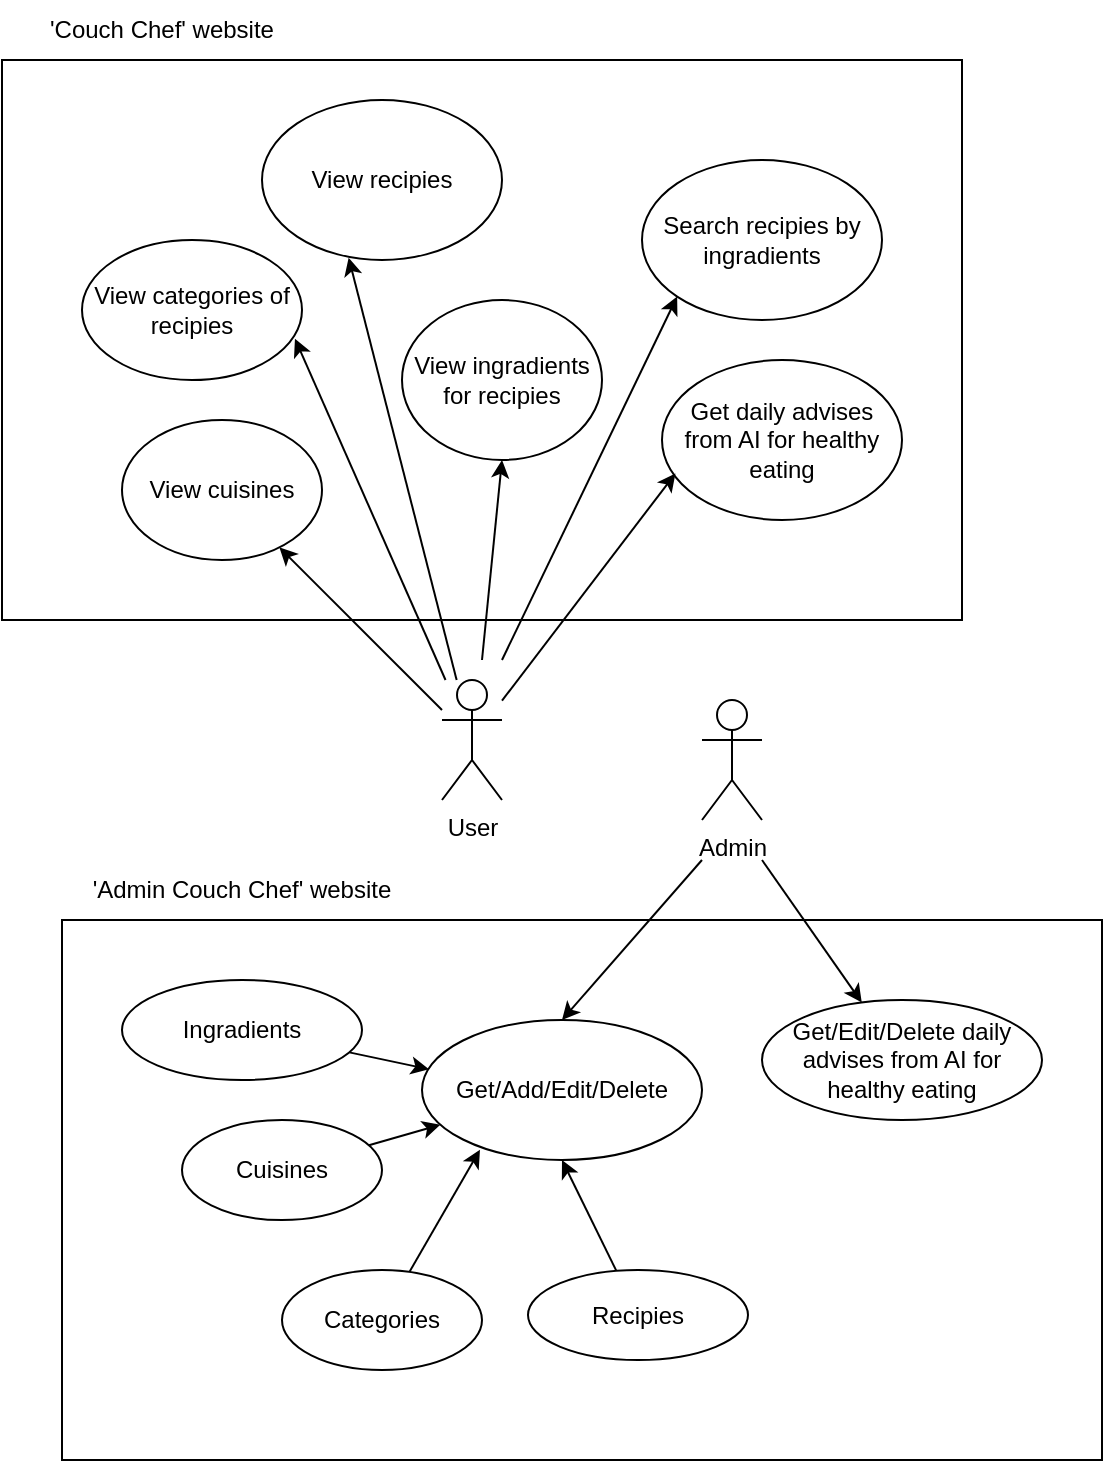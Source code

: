 <mxfile version="26.2.12">
  <diagram name="Сторінка-1" id="XuYEo6VHBPti1Z79K7P3">
    <mxGraphModel dx="780" dy="402" grid="1" gridSize="10" guides="1" tooltips="1" connect="1" arrows="1" fold="1" page="1" pageScale="1" pageWidth="827" pageHeight="1169" math="0" shadow="0">
      <root>
        <mxCell id="0" />
        <mxCell id="1" parent="0" />
        <mxCell id="fJNCk9A5ef_T6f4IatNx-38" value="" style="rounded=0;whiteSpace=wrap;html=1;" vertex="1" parent="1">
          <mxGeometry x="180" y="490" width="520" height="270" as="geometry" />
        </mxCell>
        <mxCell id="fJNCk9A5ef_T6f4IatNx-18" value="" style="rounded=0;whiteSpace=wrap;html=1;" vertex="1" parent="1">
          <mxGeometry x="150" y="60" width="480" height="280" as="geometry" />
        </mxCell>
        <mxCell id="fJNCk9A5ef_T6f4IatNx-16" style="rounded=0;orthogonalLoop=1;jettySize=auto;html=1;" edge="1" parent="1" source="fJNCk9A5ef_T6f4IatNx-1" target="fJNCk9A5ef_T6f4IatNx-4">
          <mxGeometry relative="1" as="geometry" />
        </mxCell>
        <mxCell id="fJNCk9A5ef_T6f4IatNx-1" value="User" style="shape=umlActor;verticalLabelPosition=bottom;verticalAlign=top;html=1;outlineConnect=0;" vertex="1" parent="1">
          <mxGeometry x="370" y="370" width="30" height="60" as="geometry" />
        </mxCell>
        <mxCell id="fJNCk9A5ef_T6f4IatNx-4" value="View cuisines" style="ellipse;whiteSpace=wrap;html=1;" vertex="1" parent="1">
          <mxGeometry x="210" y="240" width="100" height="70" as="geometry" />
        </mxCell>
        <mxCell id="fJNCk9A5ef_T6f4IatNx-6" value="View ingradients for recipies" style="ellipse;whiteSpace=wrap;html=1;" vertex="1" parent="1">
          <mxGeometry x="350" y="180" width="100" height="80" as="geometry" />
        </mxCell>
        <mxCell id="fJNCk9A5ef_T6f4IatNx-7" value="View categories of recipies" style="ellipse;whiteSpace=wrap;html=1;" vertex="1" parent="1">
          <mxGeometry x="190" y="150" width="110" height="70" as="geometry" />
        </mxCell>
        <mxCell id="fJNCk9A5ef_T6f4IatNx-8" value="Get daily advises from AI for healthy eating" style="ellipse;whiteSpace=wrap;html=1;" vertex="1" parent="1">
          <mxGeometry x="480" y="210" width="120" height="80" as="geometry" />
        </mxCell>
        <mxCell id="fJNCk9A5ef_T6f4IatNx-9" value="Search recipies by ingradients" style="ellipse;whiteSpace=wrap;html=1;" vertex="1" parent="1">
          <mxGeometry x="470" y="110" width="120" height="80" as="geometry" />
        </mxCell>
        <mxCell id="fJNCk9A5ef_T6f4IatNx-10" value="View recipies" style="ellipse;whiteSpace=wrap;html=1;" vertex="1" parent="1">
          <mxGeometry x="280" y="80" width="120" height="80" as="geometry" />
        </mxCell>
        <mxCell id="fJNCk9A5ef_T6f4IatNx-11" value="" style="endArrow=classic;html=1;rounded=0;entryX=0.5;entryY=1;entryDx=0;entryDy=0;" edge="1" parent="1" target="fJNCk9A5ef_T6f4IatNx-6">
          <mxGeometry width="50" height="50" relative="1" as="geometry">
            <mxPoint x="390" y="360" as="sourcePoint" />
            <mxPoint x="490" y="190" as="targetPoint" />
          </mxGeometry>
        </mxCell>
        <mxCell id="fJNCk9A5ef_T6f4IatNx-12" value="" style="endArrow=classic;html=1;rounded=0;entryX=0;entryY=1;entryDx=0;entryDy=0;" edge="1" parent="1" target="fJNCk9A5ef_T6f4IatNx-9">
          <mxGeometry width="50" height="50" relative="1" as="geometry">
            <mxPoint x="400" y="360" as="sourcePoint" />
            <mxPoint x="492" y="172" as="targetPoint" />
          </mxGeometry>
        </mxCell>
        <mxCell id="fJNCk9A5ef_T6f4IatNx-13" value="" style="endArrow=classic;html=1;rounded=0;entryX=0.056;entryY=0.709;entryDx=0;entryDy=0;entryPerimeter=0;" edge="1" parent="1" source="fJNCk9A5ef_T6f4IatNx-1" target="fJNCk9A5ef_T6f4IatNx-8">
          <mxGeometry width="50" height="50" relative="1" as="geometry">
            <mxPoint x="410" y="230" as="sourcePoint" />
            <mxPoint x="502" y="182" as="targetPoint" />
          </mxGeometry>
        </mxCell>
        <mxCell id="fJNCk9A5ef_T6f4IatNx-14" style="rounded=0;orthogonalLoop=1;jettySize=auto;html=1;entryX=0.361;entryY=0.986;entryDx=0;entryDy=0;entryPerimeter=0;" edge="1" parent="1" source="fJNCk9A5ef_T6f4IatNx-1" target="fJNCk9A5ef_T6f4IatNx-10">
          <mxGeometry relative="1" as="geometry">
            <mxPoint x="380" y="180" as="sourcePoint" />
          </mxGeometry>
        </mxCell>
        <mxCell id="fJNCk9A5ef_T6f4IatNx-15" style="rounded=0;orthogonalLoop=1;jettySize=auto;html=1;entryX=0.968;entryY=0.705;entryDx=0;entryDy=0;entryPerimeter=0;" edge="1" parent="1" source="fJNCk9A5ef_T6f4IatNx-1" target="fJNCk9A5ef_T6f4IatNx-7">
          <mxGeometry relative="1" as="geometry">
            <mxPoint x="360" y="210" as="sourcePoint" />
          </mxGeometry>
        </mxCell>
        <mxCell id="fJNCk9A5ef_T6f4IatNx-19" value="&#39;Couch Chef&#39; website" style="text;html=1;align=center;verticalAlign=middle;whiteSpace=wrap;rounded=0;" vertex="1" parent="1">
          <mxGeometry x="170" y="30" width="120" height="30" as="geometry" />
        </mxCell>
        <mxCell id="fJNCk9A5ef_T6f4IatNx-32" style="rounded=0;orthogonalLoop=1;jettySize=auto;html=1;" edge="1" parent="1" target="fJNCk9A5ef_T6f4IatNx-31">
          <mxGeometry relative="1" as="geometry">
            <mxPoint x="530" y="460" as="sourcePoint" />
          </mxGeometry>
        </mxCell>
        <mxCell id="fJNCk9A5ef_T6f4IatNx-33" style="rounded=0;orthogonalLoop=1;jettySize=auto;html=1;entryX=0.5;entryY=0;entryDx=0;entryDy=0;" edge="1" parent="1" target="fJNCk9A5ef_T6f4IatNx-26">
          <mxGeometry relative="1" as="geometry">
            <mxPoint x="500" y="460" as="sourcePoint" />
          </mxGeometry>
        </mxCell>
        <mxCell id="fJNCk9A5ef_T6f4IatNx-21" value="Admin" style="shape=umlActor;verticalLabelPosition=bottom;verticalAlign=top;html=1;outlineConnect=0;" vertex="1" parent="1">
          <mxGeometry x="500" y="380" width="30" height="60" as="geometry" />
        </mxCell>
        <mxCell id="fJNCk9A5ef_T6f4IatNx-26" value="Get/Add/Edit/Delete" style="ellipse;whiteSpace=wrap;html=1;" vertex="1" parent="1">
          <mxGeometry x="360" y="540" width="140" height="70" as="geometry" />
        </mxCell>
        <mxCell id="fJNCk9A5ef_T6f4IatNx-27" value="Ingradients" style="ellipse;whiteSpace=wrap;html=1;" vertex="1" parent="1">
          <mxGeometry x="210" y="520" width="120" height="50" as="geometry" />
        </mxCell>
        <mxCell id="fJNCk9A5ef_T6f4IatNx-35" style="rounded=0;orthogonalLoop=1;jettySize=auto;html=1;" edge="1" parent="1" source="fJNCk9A5ef_T6f4IatNx-28" target="fJNCk9A5ef_T6f4IatNx-26">
          <mxGeometry relative="1" as="geometry" />
        </mxCell>
        <mxCell id="fJNCk9A5ef_T6f4IatNx-28" value="Cuisines" style="ellipse;whiteSpace=wrap;html=1;" vertex="1" parent="1">
          <mxGeometry x="240" y="590" width="100" height="50" as="geometry" />
        </mxCell>
        <mxCell id="fJNCk9A5ef_T6f4IatNx-36" style="rounded=0;orthogonalLoop=1;jettySize=auto;html=1;entryX=0.207;entryY=0.927;entryDx=0;entryDy=0;entryPerimeter=0;" edge="1" parent="1" source="fJNCk9A5ef_T6f4IatNx-29" target="fJNCk9A5ef_T6f4IatNx-26">
          <mxGeometry relative="1" as="geometry" />
        </mxCell>
        <mxCell id="fJNCk9A5ef_T6f4IatNx-29" value="Categories" style="ellipse;whiteSpace=wrap;html=1;" vertex="1" parent="1">
          <mxGeometry x="290" y="665" width="100" height="50" as="geometry" />
        </mxCell>
        <mxCell id="fJNCk9A5ef_T6f4IatNx-37" style="rounded=0;orthogonalLoop=1;jettySize=auto;html=1;entryX=0.5;entryY=1;entryDx=0;entryDy=0;" edge="1" parent="1" source="fJNCk9A5ef_T6f4IatNx-30" target="fJNCk9A5ef_T6f4IatNx-26">
          <mxGeometry relative="1" as="geometry" />
        </mxCell>
        <mxCell id="fJNCk9A5ef_T6f4IatNx-30" value="Recipies" style="ellipse;whiteSpace=wrap;html=1;" vertex="1" parent="1">
          <mxGeometry x="413" y="665" width="110" height="45" as="geometry" />
        </mxCell>
        <mxCell id="fJNCk9A5ef_T6f4IatNx-31" value="Get/Edit/Delete daily advises from AI for healthy eating" style="ellipse;whiteSpace=wrap;html=1;" vertex="1" parent="1">
          <mxGeometry x="530" y="530" width="140" height="60" as="geometry" />
        </mxCell>
        <mxCell id="fJNCk9A5ef_T6f4IatNx-34" style="rounded=0;orthogonalLoop=1;jettySize=auto;html=1;entryX=0.025;entryY=0.352;entryDx=0;entryDy=0;entryPerimeter=0;" edge="1" parent="1" source="fJNCk9A5ef_T6f4IatNx-27" target="fJNCk9A5ef_T6f4IatNx-26">
          <mxGeometry relative="1" as="geometry" />
        </mxCell>
        <mxCell id="fJNCk9A5ef_T6f4IatNx-39" value="&#39;Admin Couch Chef&#39; website" style="text;html=1;align=center;verticalAlign=middle;whiteSpace=wrap;rounded=0;" vertex="1" parent="1">
          <mxGeometry x="180" y="460" width="180" height="30" as="geometry" />
        </mxCell>
      </root>
    </mxGraphModel>
  </diagram>
</mxfile>
